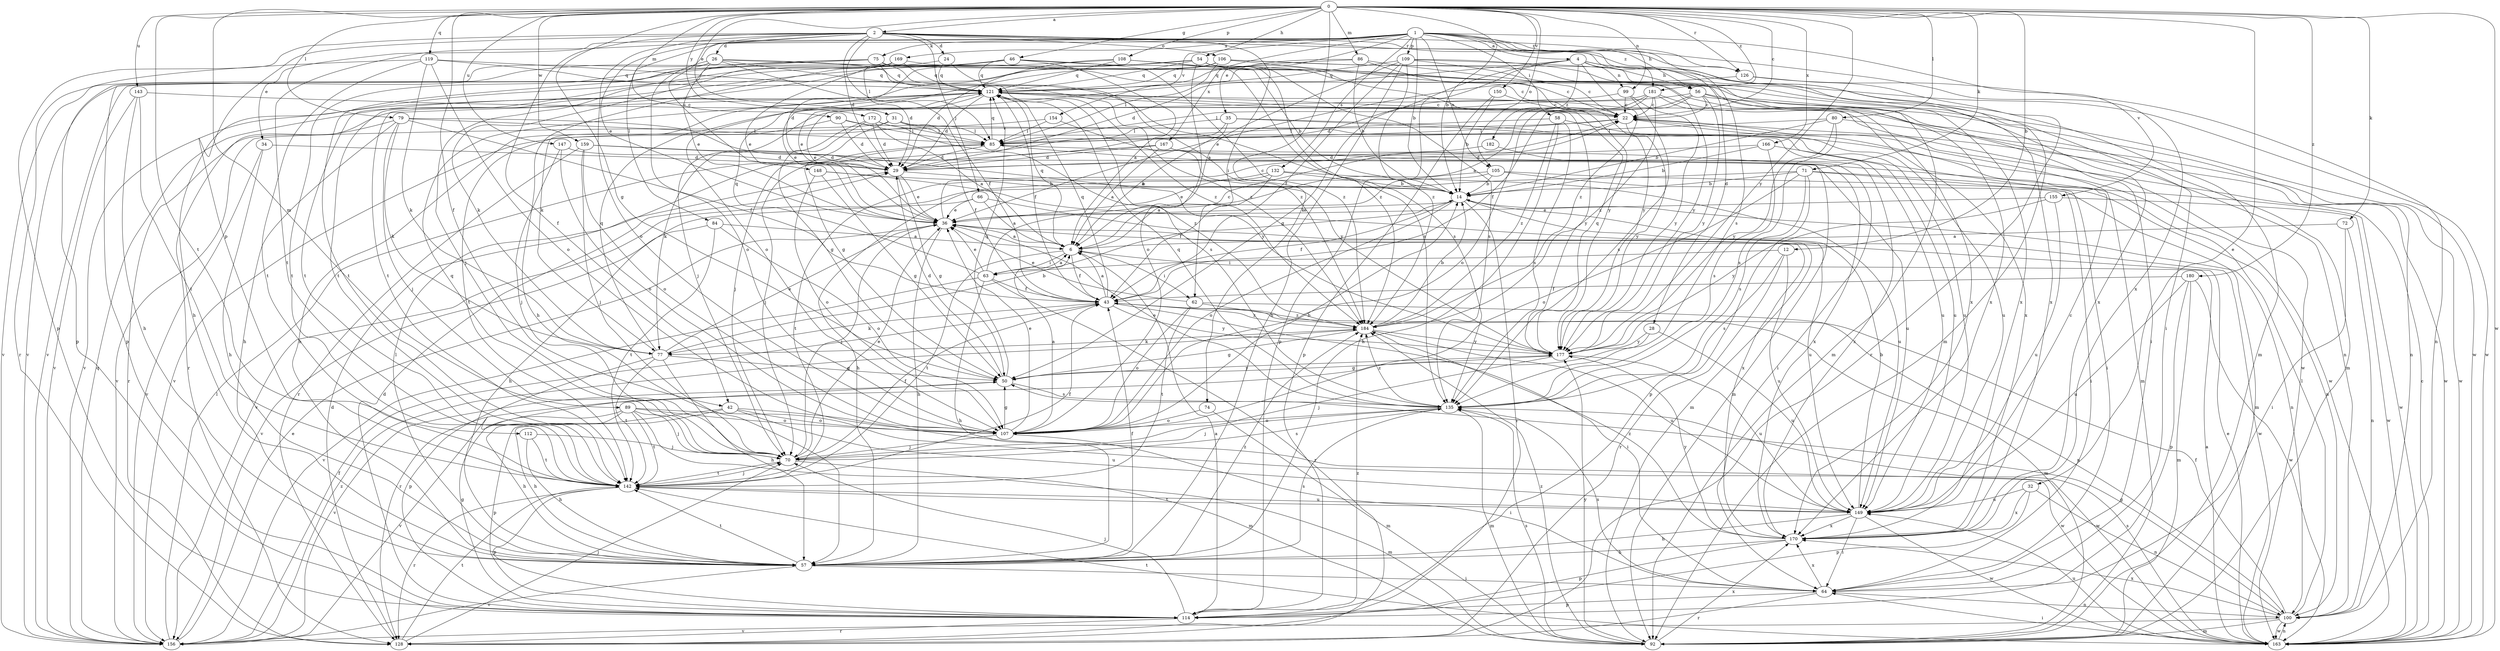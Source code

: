 strict digraph  {
0;
1;
2;
4;
6;
12;
14;
22;
24;
26;
28;
29;
31;
32;
34;
35;
36;
42;
43;
46;
50;
54;
56;
57;
58;
62;
63;
64;
66;
70;
71;
72;
74;
75;
77;
79;
80;
84;
85;
86;
89;
90;
92;
99;
100;
105;
106;
107;
108;
109;
112;
114;
119;
121;
126;
128;
132;
135;
142;
143;
147;
148;
149;
150;
154;
155;
156;
159;
163;
166;
167;
169;
170;
172;
177;
180;
181;
182;
184;
0 -> 2  [label=a];
0 -> 12  [label=b];
0 -> 14  [label=b];
0 -> 22  [label=c];
0 -> 31  [label=e];
0 -> 32  [label=e];
0 -> 42  [label=f];
0 -> 46  [label=g];
0 -> 50  [label=g];
0 -> 54  [label=h];
0 -> 71  [label=k];
0 -> 72  [label=k];
0 -> 74  [label=k];
0 -> 79  [label=l];
0 -> 80  [label=l];
0 -> 86  [label=m];
0 -> 89  [label=m];
0 -> 90  [label=m];
0 -> 99  [label=n];
0 -> 105  [label=o];
0 -> 108  [label=p];
0 -> 119  [label=q];
0 -> 126  [label=r];
0 -> 142  [label=t];
0 -> 143  [label=u];
0 -> 147  [label=u];
0 -> 150  [label=v];
0 -> 159  [label=w];
0 -> 163  [label=w];
0 -> 166  [label=x];
0 -> 172  [label=y];
0 -> 177  [label=y];
0 -> 180  [label=z];
0 -> 181  [label=z];
1 -> 4  [label=a];
1 -> 14  [label=b];
1 -> 34  [label=e];
1 -> 35  [label=e];
1 -> 56  [label=h];
1 -> 58  [label=i];
1 -> 75  [label=k];
1 -> 84  [label=l];
1 -> 105  [label=o];
1 -> 109  [label=p];
1 -> 126  [label=r];
1 -> 132  [label=s];
1 -> 135  [label=s];
1 -> 142  [label=t];
1 -> 154  [label=v];
1 -> 155  [label=v];
1 -> 167  [label=x];
1 -> 169  [label=x];
1 -> 181  [label=z];
2 -> 24  [label=d];
2 -> 26  [label=d];
2 -> 28  [label=d];
2 -> 29  [label=d];
2 -> 36  [label=e];
2 -> 42  [label=f];
2 -> 62  [label=i];
2 -> 66  [label=j];
2 -> 85  [label=l];
2 -> 92  [label=m];
2 -> 106  [label=o];
2 -> 107  [label=o];
2 -> 112  [label=p];
2 -> 114  [label=p];
2 -> 126  [label=r];
2 -> 148  [label=u];
2 -> 170  [label=x];
4 -> 29  [label=d];
4 -> 50  [label=g];
4 -> 56  [label=h];
4 -> 92  [label=m];
4 -> 99  [label=n];
4 -> 114  [label=p];
4 -> 170  [label=x];
4 -> 182  [label=z];
4 -> 184  [label=z];
6 -> 43  [label=f];
6 -> 62  [label=i];
6 -> 63  [label=i];
6 -> 121  [label=q];
6 -> 142  [label=t];
12 -> 63  [label=i];
12 -> 128  [label=r];
12 -> 135  [label=s];
12 -> 149  [label=u];
14 -> 36  [label=e];
14 -> 43  [label=f];
14 -> 100  [label=n];
14 -> 107  [label=o];
14 -> 128  [label=r];
14 -> 149  [label=u];
22 -> 85  [label=l];
22 -> 92  [label=m];
22 -> 156  [label=v];
22 -> 163  [label=w];
22 -> 177  [label=y];
24 -> 121  [label=q];
24 -> 142  [label=t];
24 -> 184  [label=z];
26 -> 36  [label=e];
26 -> 43  [label=f];
26 -> 107  [label=o];
26 -> 114  [label=p];
26 -> 121  [label=q];
26 -> 142  [label=t];
26 -> 170  [label=x];
26 -> 184  [label=z];
28 -> 128  [label=r];
28 -> 149  [label=u];
28 -> 177  [label=y];
29 -> 14  [label=b];
29 -> 36  [label=e];
29 -> 50  [label=g];
31 -> 43  [label=f];
31 -> 50  [label=g];
31 -> 85  [label=l];
31 -> 149  [label=u];
31 -> 156  [label=v];
32 -> 100  [label=n];
32 -> 114  [label=p];
32 -> 149  [label=u];
32 -> 170  [label=x];
34 -> 29  [label=d];
34 -> 57  [label=h];
34 -> 156  [label=v];
35 -> 6  [label=a];
35 -> 70  [label=j];
35 -> 85  [label=l];
35 -> 149  [label=u];
35 -> 163  [label=w];
36 -> 6  [label=a];
36 -> 22  [label=c];
36 -> 57  [label=h];
36 -> 70  [label=j];
36 -> 163  [label=w];
42 -> 57  [label=h];
42 -> 107  [label=o];
42 -> 114  [label=p];
42 -> 149  [label=u];
42 -> 163  [label=w];
43 -> 6  [label=a];
43 -> 64  [label=i];
43 -> 77  [label=k];
43 -> 92  [label=m];
43 -> 121  [label=q];
43 -> 177  [label=y];
43 -> 184  [label=z];
46 -> 6  [label=a];
46 -> 22  [label=c];
46 -> 29  [label=d];
46 -> 114  [label=p];
46 -> 121  [label=q];
46 -> 142  [label=t];
46 -> 184  [label=z];
50 -> 29  [label=d];
50 -> 121  [label=q];
50 -> 135  [label=s];
50 -> 156  [label=v];
50 -> 177  [label=y];
54 -> 57  [label=h];
54 -> 77  [label=k];
54 -> 107  [label=o];
54 -> 121  [label=q];
54 -> 135  [label=s];
54 -> 156  [label=v];
54 -> 170  [label=x];
54 -> 177  [label=y];
54 -> 184  [label=z];
56 -> 22  [label=c];
56 -> 43  [label=f];
56 -> 64  [label=i];
56 -> 70  [label=j];
56 -> 85  [label=l];
56 -> 92  [label=m];
56 -> 100  [label=n];
56 -> 177  [label=y];
57 -> 43  [label=f];
57 -> 64  [label=i];
57 -> 85  [label=l];
57 -> 135  [label=s];
57 -> 142  [label=t];
57 -> 156  [label=v];
57 -> 184  [label=z];
58 -> 57  [label=h];
58 -> 85  [label=l];
58 -> 135  [label=s];
58 -> 149  [label=u];
58 -> 184  [label=z];
62 -> 36  [label=e];
62 -> 100  [label=n];
62 -> 107  [label=o];
62 -> 142  [label=t];
62 -> 184  [label=z];
63 -> 6  [label=a];
63 -> 22  [label=c];
63 -> 36  [label=e];
63 -> 43  [label=f];
63 -> 57  [label=h];
63 -> 121  [label=q];
63 -> 128  [label=r];
63 -> 156  [label=v];
64 -> 100  [label=n];
64 -> 114  [label=p];
64 -> 128  [label=r];
64 -> 135  [label=s];
64 -> 170  [label=x];
66 -> 6  [label=a];
66 -> 36  [label=e];
66 -> 57  [label=h];
66 -> 170  [label=x];
70 -> 36  [label=e];
70 -> 43  [label=f];
70 -> 92  [label=m];
70 -> 121  [label=q];
70 -> 135  [label=s];
70 -> 142  [label=t];
71 -> 14  [label=b];
71 -> 64  [label=i];
71 -> 107  [label=o];
71 -> 114  [label=p];
71 -> 135  [label=s];
71 -> 156  [label=v];
71 -> 163  [label=w];
72 -> 6  [label=a];
72 -> 64  [label=i];
72 -> 100  [label=n];
74 -> 92  [label=m];
74 -> 107  [label=o];
75 -> 70  [label=j];
75 -> 121  [label=q];
75 -> 135  [label=s];
75 -> 142  [label=t];
75 -> 156  [label=v];
75 -> 163  [label=w];
77 -> 14  [label=b];
77 -> 36  [label=e];
77 -> 50  [label=g];
77 -> 57  [label=h];
77 -> 114  [label=p];
77 -> 121  [label=q];
77 -> 142  [label=t];
79 -> 43  [label=f];
79 -> 57  [label=h];
79 -> 70  [label=j];
79 -> 77  [label=k];
79 -> 85  [label=l];
79 -> 128  [label=r];
79 -> 177  [label=y];
80 -> 14  [label=b];
80 -> 85  [label=l];
80 -> 135  [label=s];
80 -> 163  [label=w];
80 -> 177  [label=y];
84 -> 6  [label=a];
84 -> 107  [label=o];
84 -> 142  [label=t];
84 -> 156  [label=v];
85 -> 29  [label=d];
85 -> 92  [label=m];
85 -> 121  [label=q];
86 -> 14  [label=b];
86 -> 22  [label=c];
86 -> 36  [label=e];
86 -> 121  [label=q];
86 -> 177  [label=y];
89 -> 57  [label=h];
89 -> 70  [label=j];
89 -> 92  [label=m];
89 -> 107  [label=o];
89 -> 142  [label=t];
89 -> 156  [label=v];
89 -> 163  [label=w];
90 -> 29  [label=d];
90 -> 57  [label=h];
90 -> 85  [label=l];
90 -> 149  [label=u];
92 -> 135  [label=s];
92 -> 170  [label=x];
92 -> 177  [label=y];
92 -> 184  [label=z];
99 -> 22  [label=c];
99 -> 36  [label=e];
99 -> 135  [label=s];
99 -> 177  [label=y];
100 -> 43  [label=f];
100 -> 50  [label=g];
100 -> 85  [label=l];
100 -> 92  [label=m];
100 -> 156  [label=v];
100 -> 163  [label=w];
100 -> 170  [label=x];
105 -> 6  [label=a];
105 -> 14  [label=b];
105 -> 92  [label=m];
105 -> 100  [label=n];
105 -> 142  [label=t];
106 -> 22  [label=c];
106 -> 85  [label=l];
106 -> 92  [label=m];
106 -> 107  [label=o];
106 -> 121  [label=q];
106 -> 156  [label=v];
106 -> 163  [label=w];
107 -> 6  [label=a];
107 -> 14  [label=b];
107 -> 36  [label=e];
107 -> 50  [label=g];
107 -> 64  [label=i];
107 -> 70  [label=j];
108 -> 14  [label=b];
108 -> 29  [label=d];
108 -> 121  [label=q];
108 -> 135  [label=s];
108 -> 142  [label=t];
109 -> 6  [label=a];
109 -> 43  [label=f];
109 -> 57  [label=h];
109 -> 64  [label=i];
109 -> 121  [label=q];
109 -> 170  [label=x];
109 -> 177  [label=y];
109 -> 184  [label=z];
112 -> 57  [label=h];
112 -> 70  [label=j];
112 -> 142  [label=t];
114 -> 6  [label=a];
114 -> 29  [label=d];
114 -> 50  [label=g];
114 -> 70  [label=j];
114 -> 128  [label=r];
114 -> 184  [label=z];
119 -> 77  [label=k];
119 -> 107  [label=o];
119 -> 121  [label=q];
119 -> 128  [label=r];
119 -> 142  [label=t];
119 -> 184  [label=z];
121 -> 22  [label=c];
121 -> 29  [label=d];
121 -> 36  [label=e];
121 -> 43  [label=f];
121 -> 128  [label=r];
121 -> 135  [label=s];
121 -> 156  [label=v];
121 -> 163  [label=w];
121 -> 177  [label=y];
126 -> 36  [label=e];
126 -> 100  [label=n];
126 -> 128  [label=r];
128 -> 29  [label=d];
128 -> 70  [label=j];
128 -> 142  [label=t];
132 -> 14  [label=b];
132 -> 36  [label=e];
132 -> 43  [label=f];
132 -> 57  [label=h];
132 -> 149  [label=u];
135 -> 36  [label=e];
135 -> 70  [label=j];
135 -> 92  [label=m];
135 -> 107  [label=o];
135 -> 121  [label=q];
135 -> 184  [label=z];
142 -> 43  [label=f];
142 -> 70  [label=j];
142 -> 114  [label=p];
142 -> 128  [label=r];
142 -> 149  [label=u];
143 -> 22  [label=c];
143 -> 57  [label=h];
143 -> 142  [label=t];
143 -> 156  [label=v];
147 -> 29  [label=d];
147 -> 70  [label=j];
147 -> 107  [label=o];
148 -> 14  [label=b];
148 -> 50  [label=g];
148 -> 92  [label=m];
148 -> 107  [label=o];
149 -> 14  [label=b];
149 -> 22  [label=c];
149 -> 57  [label=h];
149 -> 64  [label=i];
149 -> 142  [label=t];
149 -> 163  [label=w];
149 -> 170  [label=x];
150 -> 14  [label=b];
150 -> 22  [label=c];
150 -> 114  [label=p];
154 -> 85  [label=l];
154 -> 142  [label=t];
154 -> 177  [label=y];
155 -> 36  [label=e];
155 -> 149  [label=u];
155 -> 163  [label=w];
155 -> 177  [label=y];
156 -> 36  [label=e];
156 -> 43  [label=f];
156 -> 85  [label=l];
156 -> 121  [label=q];
156 -> 184  [label=z];
159 -> 29  [label=d];
159 -> 70  [label=j];
159 -> 107  [label=o];
159 -> 128  [label=r];
159 -> 149  [label=u];
163 -> 6  [label=a];
163 -> 22  [label=c];
163 -> 36  [label=e];
163 -> 64  [label=i];
163 -> 100  [label=n];
163 -> 135  [label=s];
163 -> 142  [label=t];
163 -> 149  [label=u];
166 -> 14  [label=b];
166 -> 29  [label=d];
166 -> 64  [label=i];
166 -> 135  [label=s];
167 -> 6  [label=a];
167 -> 29  [label=d];
167 -> 64  [label=i];
167 -> 70  [label=j];
167 -> 170  [label=x];
169 -> 29  [label=d];
169 -> 36  [label=e];
169 -> 57  [label=h];
169 -> 77  [label=k];
169 -> 121  [label=q];
169 -> 170  [label=x];
170 -> 57  [label=h];
170 -> 114  [label=p];
170 -> 177  [label=y];
170 -> 184  [label=z];
172 -> 6  [label=a];
172 -> 29  [label=d];
172 -> 50  [label=g];
172 -> 77  [label=k];
172 -> 85  [label=l];
172 -> 184  [label=z];
177 -> 50  [label=g];
177 -> 70  [label=j];
177 -> 121  [label=q];
177 -> 149  [label=u];
180 -> 43  [label=f];
180 -> 92  [label=m];
180 -> 114  [label=p];
180 -> 149  [label=u];
180 -> 163  [label=w];
181 -> 6  [label=a];
181 -> 22  [label=c];
181 -> 29  [label=d];
181 -> 100  [label=n];
181 -> 107  [label=o];
181 -> 170  [label=x];
181 -> 184  [label=z];
182 -> 29  [label=d];
182 -> 170  [label=x];
184 -> 14  [label=b];
184 -> 50  [label=g];
184 -> 77  [label=k];
184 -> 149  [label=u];
184 -> 177  [label=y];
}
